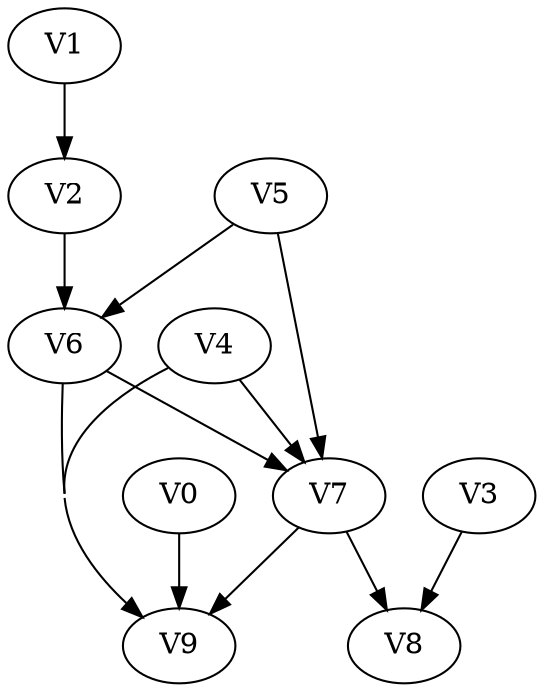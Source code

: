 strict digraph my_dotgraph {
concentrate=True;
V0;
V1;
V2;
V3;
V4;
V5;
V6;
V7;
V8;
V9;
V0 -> V9;
V1 -> V2;
V2 -> V6;
V3 -> V8;
V4 -> V7;
V4 -> V9;
V5 -> V6;
V5 -> V7;
V6 -> V7;
V6 -> V9;
V7 -> V8;
V7 -> V9;
V8 
}